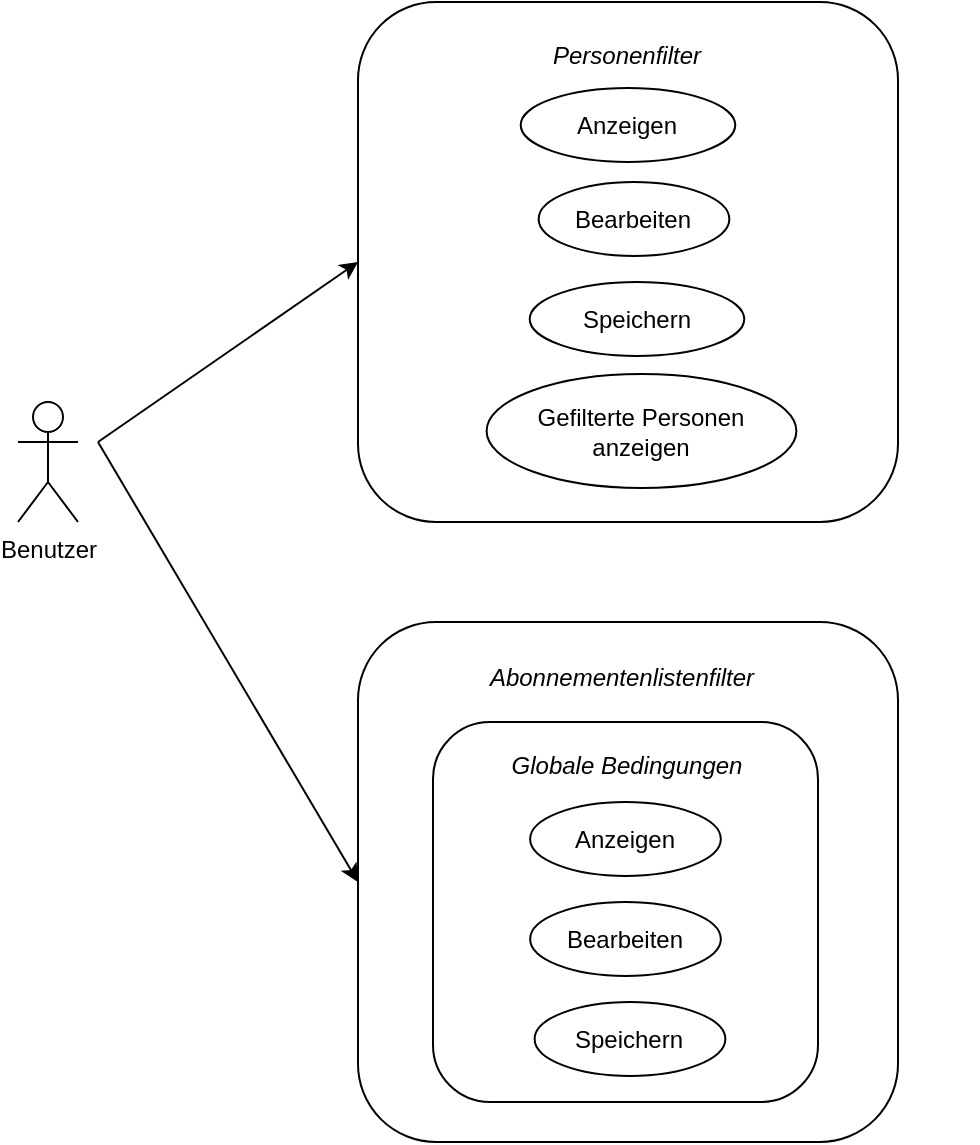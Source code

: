 <mxfile version="26.1.0">
  <diagram name="Page-1" id="5vI43nsWF8VHGp6P4rDW">
    <mxGraphModel dx="1647" dy="955" grid="1" gridSize="10" guides="1" tooltips="1" connect="1" arrows="1" fold="1" page="1" pageScale="1" pageWidth="850" pageHeight="1100" math="0" shadow="0">
      <root>
        <mxCell id="0" />
        <mxCell id="1" parent="0" />
        <mxCell id="WA3splhdx5T686gSZD9D-1" value="Benutzer" style="shape=umlActor;verticalLabelPosition=bottom;verticalAlign=top;html=1;outlineConnect=0;" parent="1" vertex="1">
          <mxGeometry x="200" y="280" width="30" height="60" as="geometry" />
        </mxCell>
        <mxCell id="WA3splhdx5T686gSZD9D-11" value="" style="endArrow=classic;html=1;rounded=0;entryX=0;entryY=0.5;entryDx=0;entryDy=0;" parent="1" target="WA3splhdx5T686gSZD9D-6" edge="1">
          <mxGeometry width="50" height="50" relative="1" as="geometry">
            <mxPoint x="240" y="300" as="sourcePoint" />
            <mxPoint x="370" y="580" as="targetPoint" />
          </mxGeometry>
        </mxCell>
        <mxCell id="WA3splhdx5T686gSZD9D-12" value="" style="endArrow=classic;html=1;rounded=0;entryX=0;entryY=0.5;entryDx=0;entryDy=0;" parent="1" target="WA3splhdx5T686gSZD9D-8" edge="1">
          <mxGeometry width="50" height="50" relative="1" as="geometry">
            <mxPoint x="240" y="300" as="sourcePoint" />
            <mxPoint x="370" y="580" as="targetPoint" />
          </mxGeometry>
        </mxCell>
        <mxCell id="WA3splhdx5T686gSZD9D-20" value="" style="group" parent="1" vertex="1" connectable="0">
          <mxGeometry x="370" y="390" width="310" height="260" as="geometry" />
        </mxCell>
        <mxCell id="WA3splhdx5T686gSZD9D-8" value="" style="rounded=1;whiteSpace=wrap;html=1;" parent="WA3splhdx5T686gSZD9D-20" vertex="1">
          <mxGeometry width="270" height="260" as="geometry" />
        </mxCell>
        <mxCell id="WA3splhdx5T686gSZD9D-9" value="Abonnementenlistenfilter" style="text;html=1;align=center;verticalAlign=middle;whiteSpace=wrap;rounded=0;fontStyle=2" parent="WA3splhdx5T686gSZD9D-20" vertex="1">
          <mxGeometry x="102" y="16.19" width="60" height="24.286" as="geometry" />
        </mxCell>
        <mxCell id="m1REyn7SPVTO-D67BTTW-2" value="" style="rounded=1;whiteSpace=wrap;html=1;" vertex="1" parent="WA3splhdx5T686gSZD9D-20">
          <mxGeometry x="37.5" y="50" width="192.5" height="190" as="geometry" />
        </mxCell>
        <mxCell id="m1REyn7SPVTO-D67BTTW-3" value="Globale Bedingungen" style="text;html=1;align=center;verticalAlign=middle;whiteSpace=wrap;rounded=0;fontStyle=2" vertex="1" parent="WA3splhdx5T686gSZD9D-20">
          <mxGeometry x="67.5" y="60" width="132.5" height="24.29" as="geometry" />
        </mxCell>
        <mxCell id="m1REyn7SPVTO-D67BTTW-12" value="Anzeigen" style="ellipse;whiteSpace=wrap;html=1;" vertex="1" parent="WA3splhdx5T686gSZD9D-20">
          <mxGeometry x="86.07" y="90" width="95.35" height="37" as="geometry" />
        </mxCell>
        <mxCell id="m1REyn7SPVTO-D67BTTW-13" value="Bearbeiten" style="ellipse;whiteSpace=wrap;html=1;" vertex="1" parent="WA3splhdx5T686gSZD9D-20">
          <mxGeometry x="86.07" y="140" width="95.35" height="37" as="geometry" />
        </mxCell>
        <mxCell id="m1REyn7SPVTO-D67BTTW-14" value="Speichern" style="ellipse;whiteSpace=wrap;html=1;" vertex="1" parent="WA3splhdx5T686gSZD9D-20">
          <mxGeometry x="88.32" y="190" width="95.35" height="37" as="geometry" />
        </mxCell>
        <mxCell id="WA3splhdx5T686gSZD9D-21" value="" style="group" parent="1" vertex="1" connectable="0">
          <mxGeometry x="370" y="90" width="270" height="250" as="geometry" />
        </mxCell>
        <mxCell id="WA3splhdx5T686gSZD9D-6" value="" style="rounded=1;whiteSpace=wrap;html=1;" parent="WA3splhdx5T686gSZD9D-21" vertex="1">
          <mxGeometry y="-10" width="270" height="260" as="geometry" />
        </mxCell>
        <mxCell id="WA3splhdx5T686gSZD9D-7" value="Personenfilter" style="text;html=1;align=center;verticalAlign=middle;whiteSpace=wrap;rounded=0;fontStyle=2" parent="WA3splhdx5T686gSZD9D-21" vertex="1">
          <mxGeometry x="96.429" width="77.143" height="33" as="geometry" />
        </mxCell>
        <mxCell id="m1REyn7SPVTO-D67BTTW-8" value="Anzeigen" style="ellipse;whiteSpace=wrap;html=1;" vertex="1" parent="WA3splhdx5T686gSZD9D-21">
          <mxGeometry x="81.36" y="33" width="107.269" height="37" as="geometry" />
        </mxCell>
        <mxCell id="m1REyn7SPVTO-D67BTTW-10" value="Speichern" style="ellipse;whiteSpace=wrap;html=1;" vertex="1" parent="WA3splhdx5T686gSZD9D-21">
          <mxGeometry x="85.86" y="130" width="107.269" height="37" as="geometry" />
        </mxCell>
        <mxCell id="m1REyn7SPVTO-D67BTTW-11" value="Gefilterte Personen anzeigen" style="ellipse;whiteSpace=wrap;html=1;" vertex="1" parent="WA3splhdx5T686gSZD9D-21">
          <mxGeometry x="64.305" y="176" width="154.89" height="57" as="geometry" />
        </mxCell>
        <mxCell id="m1REyn7SPVTO-D67BTTW-9" value="Bearbeiten" style="ellipse;whiteSpace=wrap;html=1;" vertex="1" parent="1">
          <mxGeometry x="460.32" y="170" width="95.35" height="37" as="geometry" />
        </mxCell>
      </root>
    </mxGraphModel>
  </diagram>
</mxfile>
